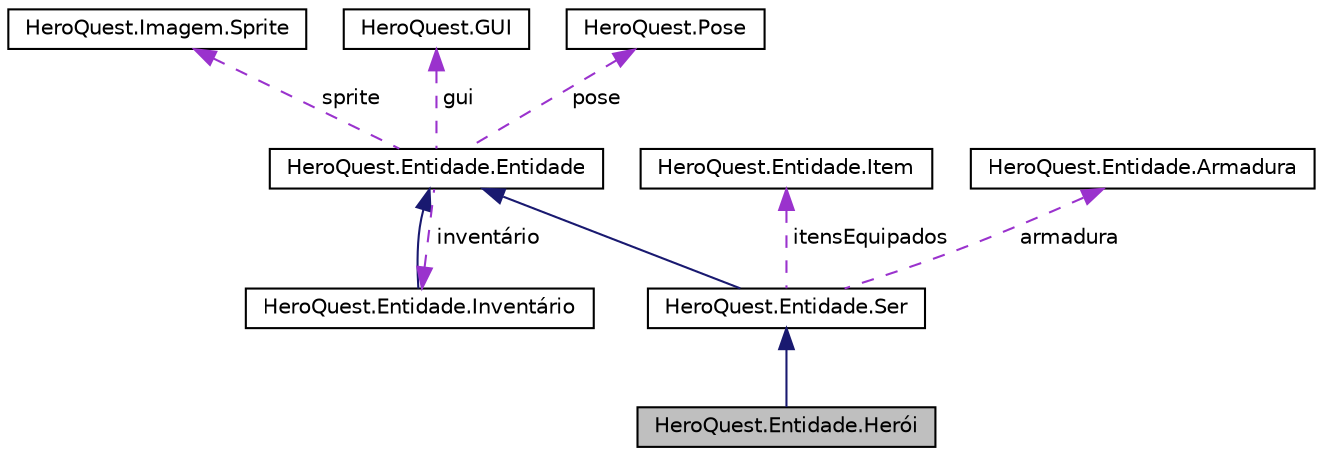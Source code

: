 digraph "HeroQuest.Entidade.Herói"
{
 // LATEX_PDF_SIZE
  edge [fontname="Helvetica",fontsize="10",labelfontname="Helvetica",labelfontsize="10"];
  node [fontname="Helvetica",fontsize="10",shape=record];
  Node1 [label="HeroQuest.Entidade.Herói",height=0.2,width=0.4,color="black", fillcolor="grey75", style="filled", fontcolor="black",tooltip=" "];
  Node2 -> Node1 [dir="back",color="midnightblue",fontsize="10",style="solid",fontname="Helvetica"];
  Node2 [label="HeroQuest.Entidade.Ser",height=0.2,width=0.4,color="black", fillcolor="white", style="filled",URL="$class_hero_quest_1_1_entidade_1_1_ser.html",tooltip=" "];
  Node3 -> Node2 [dir="back",color="midnightblue",fontsize="10",style="solid",fontname="Helvetica"];
  Node3 [label="HeroQuest.Entidade.Entidade",height=0.2,width=0.4,color="black", fillcolor="white", style="filled",URL="$class_hero_quest_1_1_entidade_1_1_entidade.html",tooltip=" "];
  Node4 -> Node3 [dir="back",color="darkorchid3",fontsize="10",style="dashed",label=" sprite" ,fontname="Helvetica"];
  Node4 [label="HeroQuest.Imagem.Sprite",height=0.2,width=0.4,color="black", fillcolor="white", style="filled",URL="$class_hero_quest_1_1_imagem_1_1_sprite.html",tooltip=" "];
  Node5 -> Node3 [dir="back",color="darkorchid3",fontsize="10",style="dashed",label=" inventário" ,fontname="Helvetica"];
  Node5 [label="HeroQuest.Entidade.Inventário",height=0.2,width=0.4,color="black", fillcolor="white", style="filled",URL="$class_hero_quest_1_1_entidade_1_1_invent_xC3_xA1rio.html",tooltip=" "];
  Node3 -> Node5 [dir="back",color="midnightblue",fontsize="10",style="solid",fontname="Helvetica"];
  Node6 -> Node3 [dir="back",color="darkorchid3",fontsize="10",style="dashed",label=" gui" ,fontname="Helvetica"];
  Node6 [label="HeroQuest.GUI",height=0.2,width=0.4,color="black", fillcolor="white", style="filled",URL="$class_hero_quest_1_1_g_u_i.html",tooltip=" "];
  Node7 -> Node3 [dir="back",color="darkorchid3",fontsize="10",style="dashed",label=" pose" ,fontname="Helvetica"];
  Node7 [label="HeroQuest.Pose",height=0.2,width=0.4,color="black", fillcolor="white", style="filled",URL="$class_hero_quest_1_1_pose.html",tooltip=" "];
  Node8 -> Node2 [dir="back",color="darkorchid3",fontsize="10",style="dashed",label=" itensEquipados" ,fontname="Helvetica"];
  Node8 [label="HeroQuest.Entidade.Item",height=0.2,width=0.4,color="black", fillcolor="white", style="filled",URL="$class_hero_quest_1_1_entidade_1_1_item.html",tooltip=" "];
  Node9 -> Node2 [dir="back",color="darkorchid3",fontsize="10",style="dashed",label=" armadura" ,fontname="Helvetica"];
  Node9 [label="HeroQuest.Entidade.Armadura",height=0.2,width=0.4,color="black", fillcolor="white", style="filled",URL="$class_hero_quest_1_1_entidade_1_1_armadura.html",tooltip=" "];
}
